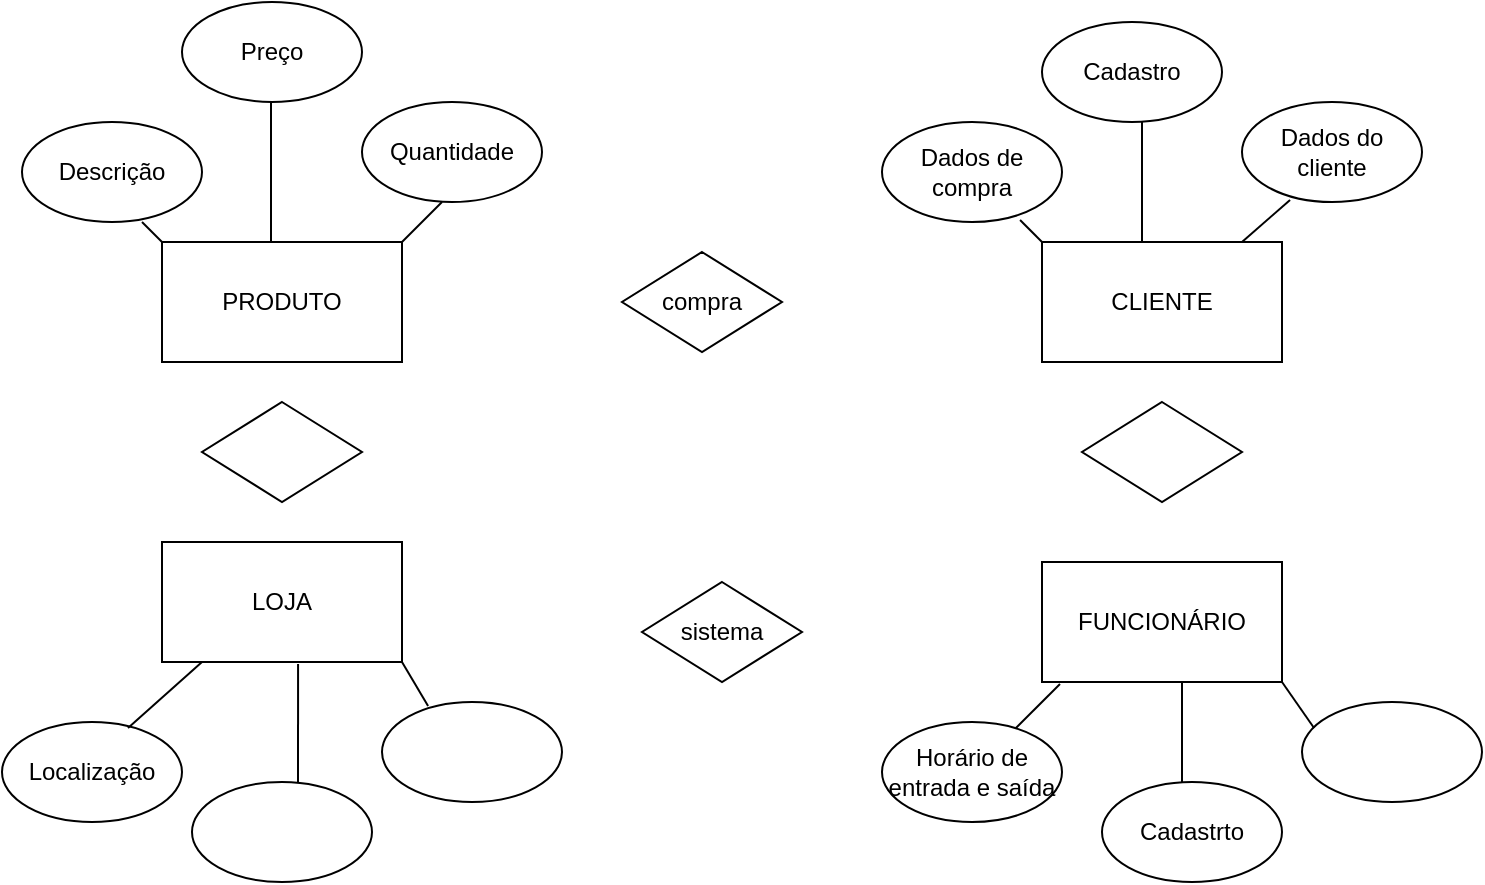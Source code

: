 <mxfile version="14.3.0" type="github">
  <diagram id="MJO0uqMn0sKsIGN43t9J" name="Page-1">
    <mxGraphModel dx="1108" dy="450" grid="1" gridSize="10" guides="1" tooltips="1" connect="1" arrows="1" fold="1" page="1" pageScale="1" pageWidth="827" pageHeight="1169" math="0" shadow="0">
      <root>
        <mxCell id="0" />
        <mxCell id="1" parent="0" />
        <mxCell id="9zaaFtLtMMzMZcWrU0hJ-1" value="PRODUTO" style="rounded=0;whiteSpace=wrap;html=1;" vertex="1" parent="1">
          <mxGeometry x="120" y="140" width="120" height="60" as="geometry" />
        </mxCell>
        <mxCell id="9zaaFtLtMMzMZcWrU0hJ-2" value="Descrição" style="ellipse;whiteSpace=wrap;html=1;" vertex="1" parent="1">
          <mxGeometry x="50" y="80" width="90" height="50" as="geometry" />
        </mxCell>
        <mxCell id="9zaaFtLtMMzMZcWrU0hJ-3" value="Preço" style="ellipse;whiteSpace=wrap;html=1;" vertex="1" parent="1">
          <mxGeometry x="130" y="20" width="90" height="50" as="geometry" />
        </mxCell>
        <mxCell id="9zaaFtLtMMzMZcWrU0hJ-4" value="Quantidade" style="ellipse;whiteSpace=wrap;html=1;" vertex="1" parent="1">
          <mxGeometry x="220" y="70" width="90" height="50" as="geometry" />
        </mxCell>
        <mxCell id="9zaaFtLtMMzMZcWrU0hJ-5" value="Localização" style="ellipse;whiteSpace=wrap;html=1;" vertex="1" parent="1">
          <mxGeometry x="40" y="380" width="90" height="50" as="geometry" />
        </mxCell>
        <mxCell id="9zaaFtLtMMzMZcWrU0hJ-7" value="" style="ellipse;whiteSpace=wrap;html=1;" vertex="1" parent="1">
          <mxGeometry x="230" y="370" width="90" height="50" as="geometry" />
        </mxCell>
        <mxCell id="9zaaFtLtMMzMZcWrU0hJ-8" value="LOJA" style="rounded=0;whiteSpace=wrap;html=1;" vertex="1" parent="1">
          <mxGeometry x="120" y="290" width="120" height="60" as="geometry" />
        </mxCell>
        <mxCell id="9zaaFtLtMMzMZcWrU0hJ-9" value="" style="ellipse;whiteSpace=wrap;html=1;" vertex="1" parent="1">
          <mxGeometry x="135" y="410" width="90" height="50" as="geometry" />
        </mxCell>
        <mxCell id="9zaaFtLtMMzMZcWrU0hJ-10" value="CLIENTE" style="rounded=0;whiteSpace=wrap;html=1;" vertex="1" parent="1">
          <mxGeometry x="560" y="140" width="120" height="60" as="geometry" />
        </mxCell>
        <mxCell id="9zaaFtLtMMzMZcWrU0hJ-11" value="Dados de compra" style="ellipse;whiteSpace=wrap;html=1;" vertex="1" parent="1">
          <mxGeometry x="480" y="80" width="90" height="50" as="geometry" />
        </mxCell>
        <mxCell id="9zaaFtLtMMzMZcWrU0hJ-12" value="Dados do cliente" style="ellipse;whiteSpace=wrap;html=1;" vertex="1" parent="1">
          <mxGeometry x="660" y="70" width="90" height="50" as="geometry" />
        </mxCell>
        <mxCell id="9zaaFtLtMMzMZcWrU0hJ-13" value="Cadastro" style="ellipse;whiteSpace=wrap;html=1;" vertex="1" parent="1">
          <mxGeometry x="560" y="30" width="90" height="50" as="geometry" />
        </mxCell>
        <mxCell id="9zaaFtLtMMzMZcWrU0hJ-14" value="FUNCIONÁRIO" style="rounded=0;whiteSpace=wrap;html=1;" vertex="1" parent="1">
          <mxGeometry x="560" y="300" width="120" height="60" as="geometry" />
        </mxCell>
        <mxCell id="9zaaFtLtMMzMZcWrU0hJ-15" value="Horário de entrada e saída" style="ellipse;whiteSpace=wrap;html=1;" vertex="1" parent="1">
          <mxGeometry x="480" y="380" width="90" height="50" as="geometry" />
        </mxCell>
        <mxCell id="9zaaFtLtMMzMZcWrU0hJ-16" value="Cadastrto" style="ellipse;whiteSpace=wrap;html=1;" vertex="1" parent="1">
          <mxGeometry x="590" y="410" width="90" height="50" as="geometry" />
        </mxCell>
        <mxCell id="9zaaFtLtMMzMZcWrU0hJ-17" value="" style="ellipse;whiteSpace=wrap;html=1;" vertex="1" parent="1">
          <mxGeometry x="690" y="370" width="90" height="50" as="geometry" />
        </mxCell>
        <mxCell id="9zaaFtLtMMzMZcWrU0hJ-18" value="" style="rhombus;whiteSpace=wrap;html=1;" vertex="1" parent="1">
          <mxGeometry x="140" y="220" width="80" height="50" as="geometry" />
        </mxCell>
        <mxCell id="9zaaFtLtMMzMZcWrU0hJ-19" value="sistema" style="rhombus;whiteSpace=wrap;html=1;" vertex="1" parent="1">
          <mxGeometry x="360" y="310" width="80" height="50" as="geometry" />
        </mxCell>
        <mxCell id="9zaaFtLtMMzMZcWrU0hJ-20" value="compra" style="rhombus;whiteSpace=wrap;html=1;" vertex="1" parent="1">
          <mxGeometry x="350" y="145" width="80" height="50" as="geometry" />
        </mxCell>
        <mxCell id="9zaaFtLtMMzMZcWrU0hJ-21" value="" style="rhombus;whiteSpace=wrap;html=1;" vertex="1" parent="1">
          <mxGeometry x="580" y="220" width="80" height="50" as="geometry" />
        </mxCell>
        <mxCell id="9zaaFtLtMMzMZcWrU0hJ-23" value="" style="endArrow=none;html=1;" edge="1" parent="1">
          <mxGeometry width="50" height="50" relative="1" as="geometry">
            <mxPoint x="240" y="140" as="sourcePoint" />
            <mxPoint x="260" y="120" as="targetPoint" />
          </mxGeometry>
        </mxCell>
        <mxCell id="9zaaFtLtMMzMZcWrU0hJ-24" value="" style="endArrow=none;html=1;" edge="1" parent="1">
          <mxGeometry width="50" height="50" relative="1" as="geometry">
            <mxPoint x="174.5" y="140" as="sourcePoint" />
            <mxPoint x="174.5" y="70" as="targetPoint" />
          </mxGeometry>
        </mxCell>
        <mxCell id="9zaaFtLtMMzMZcWrU0hJ-25" value="" style="endArrow=none;html=1;" edge="1" parent="1">
          <mxGeometry width="50" height="50" relative="1" as="geometry">
            <mxPoint x="120" y="140" as="sourcePoint" />
            <mxPoint x="110" y="130" as="targetPoint" />
          </mxGeometry>
        </mxCell>
        <mxCell id="9zaaFtLtMMzMZcWrU0hJ-26" value="" style="endArrow=none;html=1;exitX=0.7;exitY=0.06;exitDx=0;exitDy=0;exitPerimeter=0;" edge="1" parent="1" source="9zaaFtLtMMzMZcWrU0hJ-5">
          <mxGeometry width="50" height="50" relative="1" as="geometry">
            <mxPoint x="110" y="380" as="sourcePoint" />
            <mxPoint x="140" y="350" as="targetPoint" />
          </mxGeometry>
        </mxCell>
        <mxCell id="9zaaFtLtMMzMZcWrU0hJ-27" value="" style="endArrow=none;html=1;entryX=0.567;entryY=1.017;entryDx=0;entryDy=0;entryPerimeter=0;" edge="1" parent="1" target="9zaaFtLtMMzMZcWrU0hJ-8">
          <mxGeometry width="50" height="50" relative="1" as="geometry">
            <mxPoint x="188" y="410" as="sourcePoint" />
            <mxPoint x="196" y="360" as="targetPoint" />
          </mxGeometry>
        </mxCell>
        <mxCell id="9zaaFtLtMMzMZcWrU0hJ-28" value="" style="endArrow=none;html=1;entryX=0.256;entryY=0.04;entryDx=0;entryDy=0;entryPerimeter=0;" edge="1" parent="1" target="9zaaFtLtMMzMZcWrU0hJ-7">
          <mxGeometry width="50" height="50" relative="1" as="geometry">
            <mxPoint x="240" y="350" as="sourcePoint" />
            <mxPoint x="260" y="380" as="targetPoint" />
          </mxGeometry>
        </mxCell>
        <mxCell id="9zaaFtLtMMzMZcWrU0hJ-29" value="" style="endArrow=none;html=1;entryX=0.075;entryY=1.017;entryDx=0;entryDy=0;entryPerimeter=0;exitX=0.744;exitY=0.06;exitDx=0;exitDy=0;exitPerimeter=0;" edge="1" parent="1" source="9zaaFtLtMMzMZcWrU0hJ-15" target="9zaaFtLtMMzMZcWrU0hJ-14">
          <mxGeometry width="50" height="50" relative="1" as="geometry">
            <mxPoint x="550" y="380" as="sourcePoint" />
            <mxPoint x="570" y="370" as="targetPoint" />
          </mxGeometry>
        </mxCell>
        <mxCell id="9zaaFtLtMMzMZcWrU0hJ-31" value="" style="endArrow=none;html=1;" edge="1" parent="1">
          <mxGeometry width="50" height="50" relative="1" as="geometry">
            <mxPoint x="630" y="410" as="sourcePoint" />
            <mxPoint x="630" y="360" as="targetPoint" />
          </mxGeometry>
        </mxCell>
        <mxCell id="9zaaFtLtMMzMZcWrU0hJ-32" value="" style="endArrow=none;html=1;exitX=1;exitY=1;exitDx=0;exitDy=0;entryX=0.067;entryY=0.26;entryDx=0;entryDy=0;entryPerimeter=0;" edge="1" parent="1" source="9zaaFtLtMMzMZcWrU0hJ-14" target="9zaaFtLtMMzMZcWrU0hJ-17">
          <mxGeometry width="50" height="50" relative="1" as="geometry">
            <mxPoint x="690" y="310" as="sourcePoint" />
            <mxPoint x="690" y="380" as="targetPoint" />
          </mxGeometry>
        </mxCell>
        <mxCell id="9zaaFtLtMMzMZcWrU0hJ-33" value="" style="endArrow=none;html=1;entryX=0.267;entryY=0.98;entryDx=0;entryDy=0;entryPerimeter=0;" edge="1" parent="1" target="9zaaFtLtMMzMZcWrU0hJ-12">
          <mxGeometry width="50" height="50" relative="1" as="geometry">
            <mxPoint x="660" y="140" as="sourcePoint" />
            <mxPoint x="700" y="100" as="targetPoint" />
          </mxGeometry>
        </mxCell>
        <mxCell id="9zaaFtLtMMzMZcWrU0hJ-35" value="" style="endArrow=none;html=1;exitX=0;exitY=0;exitDx=0;exitDy=0;entryX=0.767;entryY=0.98;entryDx=0;entryDy=0;entryPerimeter=0;" edge="1" parent="1" source="9zaaFtLtMMzMZcWrU0hJ-10" target="9zaaFtLtMMzMZcWrU0hJ-11">
          <mxGeometry width="50" height="50" relative="1" as="geometry">
            <mxPoint x="470" y="170" as="sourcePoint" />
            <mxPoint x="460" y="140" as="targetPoint" />
          </mxGeometry>
        </mxCell>
        <mxCell id="9zaaFtLtMMzMZcWrU0hJ-36" value="" style="endArrow=none;html=1;" edge="1" parent="1">
          <mxGeometry width="50" height="50" relative="1" as="geometry">
            <mxPoint x="610" y="140" as="sourcePoint" />
            <mxPoint x="610" y="80" as="targetPoint" />
          </mxGeometry>
        </mxCell>
      </root>
    </mxGraphModel>
  </diagram>
</mxfile>
